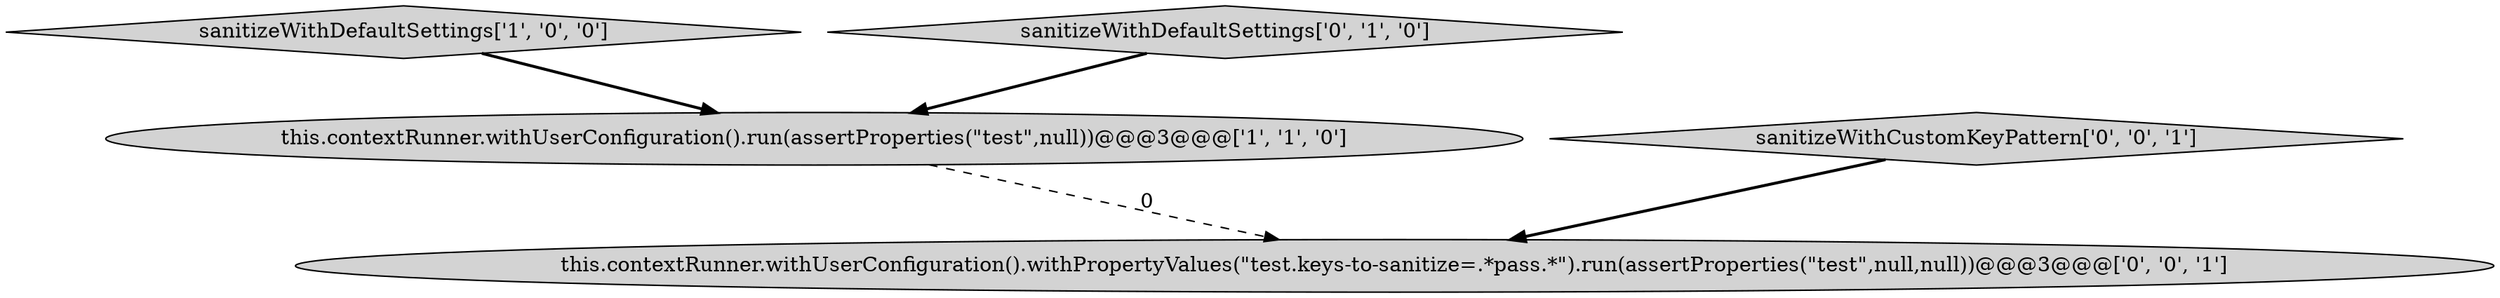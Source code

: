digraph {
1 [style = filled, label = "sanitizeWithDefaultSettings['1', '0', '0']", fillcolor = lightgray, shape = diamond image = "AAA0AAABBB1BBB"];
2 [style = filled, label = "sanitizeWithDefaultSettings['0', '1', '0']", fillcolor = lightgray, shape = diamond image = "AAA0AAABBB2BBB"];
0 [style = filled, label = "this.contextRunner.withUserConfiguration().run(assertProperties(\"test\",null))@@@3@@@['1', '1', '0']", fillcolor = lightgray, shape = ellipse image = "AAA0AAABBB1BBB"];
4 [style = filled, label = "sanitizeWithCustomKeyPattern['0', '0', '1']", fillcolor = lightgray, shape = diamond image = "AAA0AAABBB3BBB"];
3 [style = filled, label = "this.contextRunner.withUserConfiguration().withPropertyValues(\"test.keys-to-sanitize=.*pass.*\").run(assertProperties(\"test\",null,null))@@@3@@@['0', '0', '1']", fillcolor = lightgray, shape = ellipse image = "AAA0AAABBB3BBB"];
2->0 [style = bold, label=""];
0->3 [style = dashed, label="0"];
1->0 [style = bold, label=""];
4->3 [style = bold, label=""];
}
